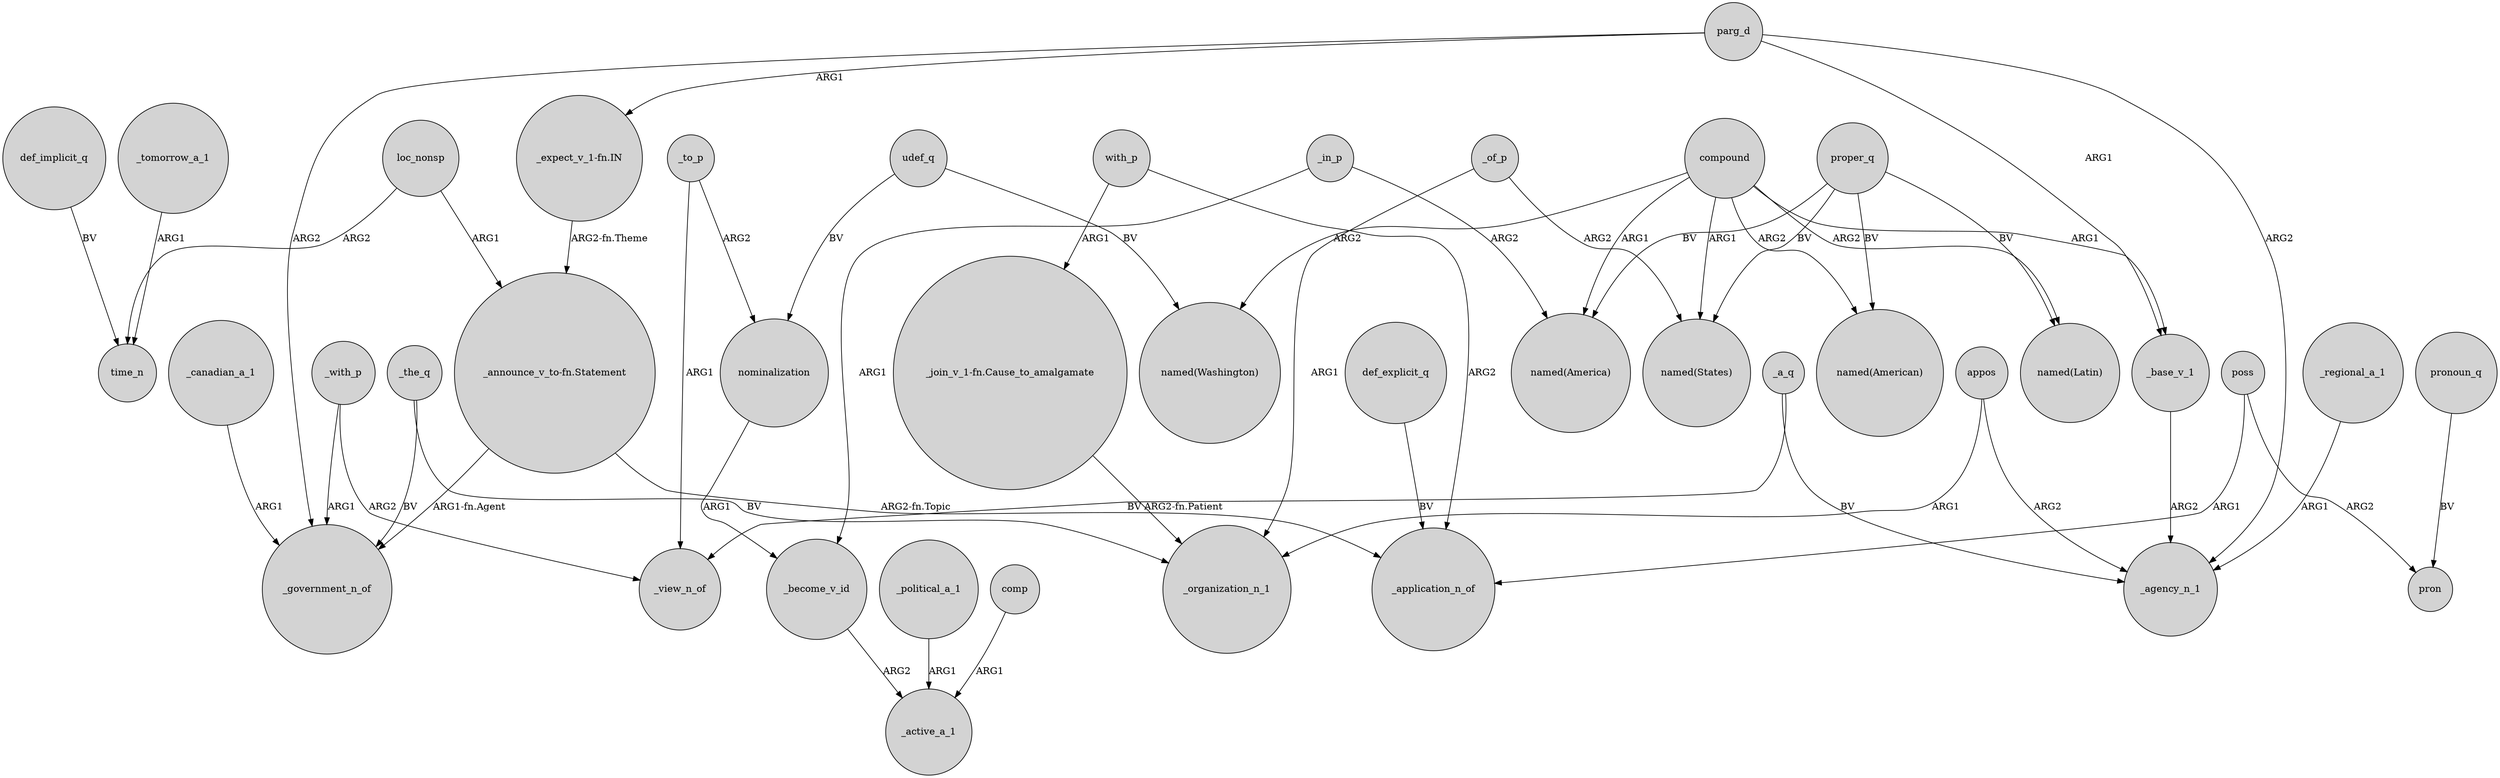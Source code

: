 digraph {
	node [shape=circle style=filled]
	_tomorrow_a_1 -> time_n [label=ARG1]
	poss -> pron [label=ARG2]
	"_join_v_1-fn.Cause_to_amalgamate" -> _organization_n_1 [label="ARG2-fn.Patient"]
	proper_q -> "named(American)" [label=BV]
	_canadian_a_1 -> _government_n_of [label=ARG1]
	_of_p -> "named(States)" [label=ARG2]
	_base_v_1 -> _agency_n_1 [label=ARG2]
	compound -> "named(America)" [label=ARG1]
	"_announce_v_to-fn.Statement" -> _application_n_of [label="ARG2-fn.Topic"]
	_with_p -> _view_n_of [label=ARG2]
	parg_d -> _agency_n_1 [label=ARG2]
	_in_p -> _become_v_id [label=ARG1]
	def_explicit_q -> _application_n_of [label=BV]
	_with_p -> _government_n_of [label=ARG1]
	_to_p -> _view_n_of [label=ARG1]
	appos -> _organization_n_1 [label=ARG1]
	loc_nonsp -> time_n [label=ARG2]
	_of_p -> _organization_n_1 [label=ARG1]
	"_expect_v_1-fn.IN" -> "_announce_v_to-fn.Statement" [label="ARG2-fn.Theme"]
	_become_v_id -> _active_a_1 [label=ARG2]
	_in_p -> "named(America)" [label=ARG2]
	appos -> _agency_n_1 [label=ARG2]
	loc_nonsp -> "_announce_v_to-fn.Statement" [label=ARG1]
	compound -> "named(American)" [label=ARG2]
	pronoun_q -> pron [label=BV]
	_political_a_1 -> _active_a_1 [label=ARG1]
	proper_q -> "named(States)" [label=BV]
	with_p -> _application_n_of [label=ARG2]
	udef_q -> "named(Washington)" [label=BV]
	parg_d -> _government_n_of [label=ARG2]
	with_p -> "_join_v_1-fn.Cause_to_amalgamate" [label=ARG1]
	poss -> _application_n_of [label=ARG1]
	_the_q -> _organization_n_1 [label=BV]
	compound -> _base_v_1 [label=ARG1]
	_to_p -> nominalization [label=ARG2]
	parg_d -> "_expect_v_1-fn.IN" [label=ARG1]
	compound -> "named(States)" [label=ARG1]
	udef_q -> nominalization [label=BV]
	_a_q -> _agency_n_1 [label=BV]
	_regional_a_1 -> _agency_n_1 [label=ARG1]
	nominalization -> _become_v_id [label=ARG1]
	_the_q -> _government_n_of [label=BV]
	comp -> _active_a_1 [label=ARG1]
	parg_d -> _base_v_1 [label=ARG1]
	compound -> "named(Washington)" [label=ARG2]
	"_announce_v_to-fn.Statement" -> _government_n_of [label="ARG1-fn.Agent"]
	proper_q -> "named(Latin)" [label=BV]
	proper_q -> "named(America)" [label=BV]
	compound -> "named(Latin)" [label=ARG2]
	def_implicit_q -> time_n [label=BV]
	_a_q -> _view_n_of [label=BV]
}
